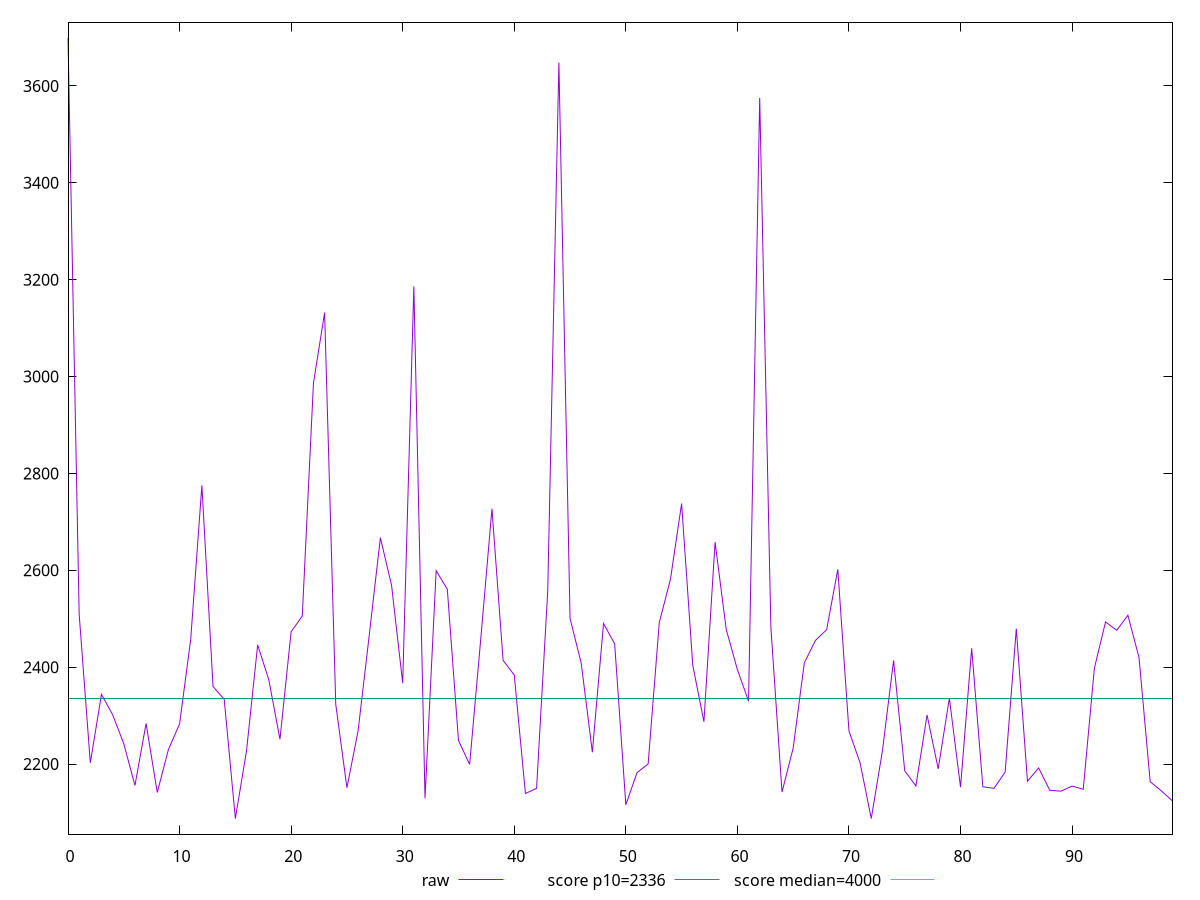 reset

$raw <<EOF
0 3699.0849999999996
1 2509.5734999999995
2 2202.6225
3 2343.9065
4 2301.969
5 2242.0025
6 2155.8559999999998
7 2283.786
8 2141.2920000000004
9 2229.974
10 2282.7574999999997
11 2457.8185
12 2775.196
13 2360.0675
14 2333.8525
15 2087.6465
16 2226.9930000000004
17 2445.8545000000004
18 2373.9395000000004
19 2251.2259999999997
20 2473.2170000000006
21 2505.674000000001
22 2986.1995
23 3131.8640000000005
24 2323.4464999999996
25 2151.0159999999996
26 2268.3199999999997
27 2465.58
28 2667.2459999999996
29 2569.1904999999997
30 2367.2079999999996
31 3185.924
32 2129.4725
33 2599.2825000000003
34 2560.7545
35 2248.7034999999996
36 2199.339
37 2459.115
38 2727.0160000000005
39 2414.1690000000003
40 2383.732
41 2139.2074999999995
42 2149.905
43 2557.0545
44 3648.2659999999996
45 2500.6125
46 2408.3885
47 2224.3859999999995
48 2490.1545000000006
49 2448.1095
50 2115.8985000000002
51 2182.025
52 2200.3565
53 2492.4120000000003
54 2581.4359999999997
55 2737.7479999999996
56 2403.9224999999997
57 2287.405
58 2658.1549999999997
59 2477.8450000000007
60 2394.8475
61 2329.9805
62 3575.0975
63 2482.9630000000006
64 2142.2395
65 2233.0349999999994
66 2409.0445
67 2455.3214999999996
68 2477.3965
69 2601.9665000000005
70 2268.4465000000005
71 2202.2650000000003
72 2087.5954999999994
73 2227.268
74 2413.96
75 2186.0235000000002
76 2154.8715
77 2301.3055
78 2190.0769999999998
79 2335.9825
80 2152.3414999999995
81 2439.0675
82 2153.1995
83 2149.938
84 2183.4165
85 2479.5245000000004
86 2164.4965
87 2192.046
88 2145.973
89 2144.0365
90 2154.591
91 2147.9965
92 2398.1420000000003
93 2493.5249999999996
94 2476.1150000000007
95 2507.218
96 2419.9384999999997
97 2163.6165
98 2144.6085000000003
99 2123.8900000000003
EOF

set key outside below
set xrange [0:99]
set yrange [2055.3657099999996:3731.3147899999994]
set trange [2055.3657099999996:3731.3147899999994]
set terminal svg size 640, 500 enhanced background rgb 'white'
set output "report_00014_2021-02-09T15:56:05.503Z/first-contentful-paint/samples/pages+cached+noadtech/raw/values.svg"

plot $raw title "raw" with line, \
     2336 title "score p10=2336", \
     4000 title "score median=4000"

reset
